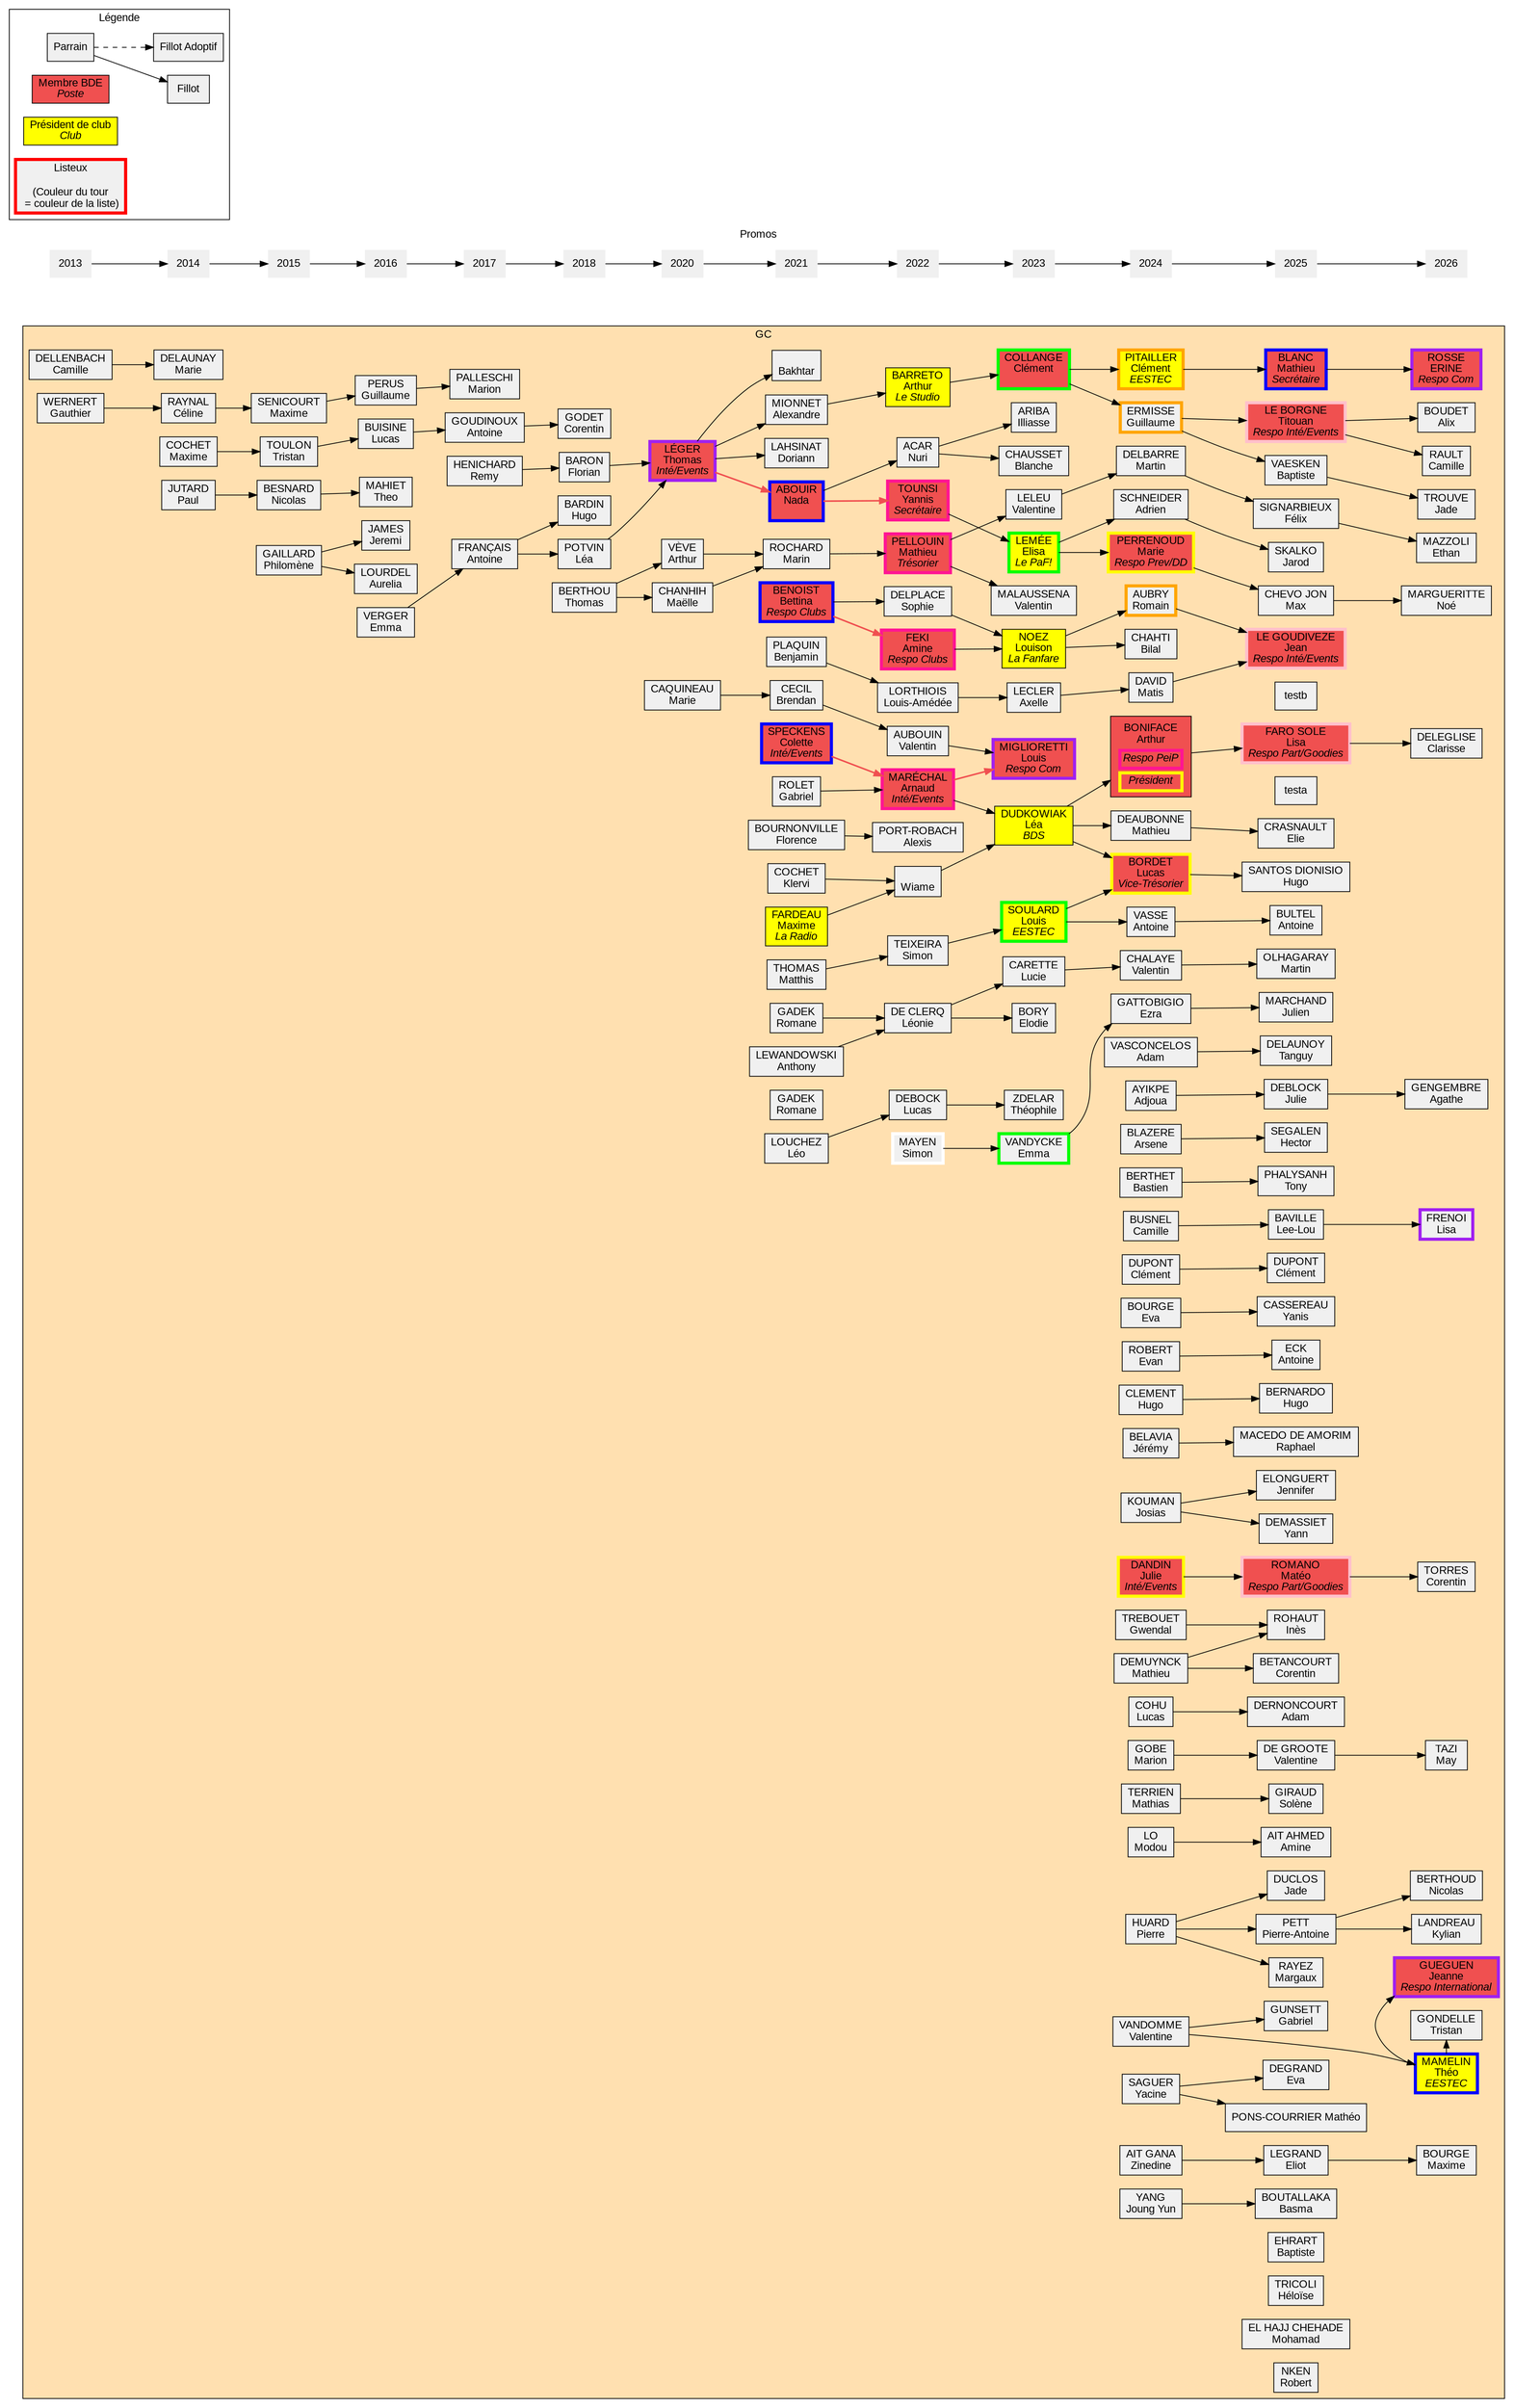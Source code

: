 digraph gc {
	graph [
		charset = "UTF-8";
		style = filled;
		fontname = "Arial";
	];

	node [
		shape = box;
		style = filled;
		fillcolor = "#f0f0f0";
		fontname = "Arial";
	];

	rankdir = LR;

	subgraph cluster_promos {
		label = "Promos";
		penwidth = 0;
		color = none;
		node [shape = none];

		"2013" -> "2014" -> "2015" -> "2016" -> "2017" -> "2018" -> "2020" -> "2021" -> "2022" -> "2023" -> "2024" -> "2025" -> "2026";
	}
		subgraph cluster_legende {
		label = "Légende";
		fillcolor = none;

		leg_parrain	[label = "Parrain"];
		leg_fillot	[label = "Fillot"];
		leg_fillotadop	[label = "Fillot Adoptif"];
		leg_BDE		[label = <Membre BDE<BR/><I>Poste</I>> fillcolor="#f05050"];
		leg_prez	[label = <Président de club<BR/><I>Club</I>> fillcolor="yellow"];
		leg_listeux	[label = "Listeux\n\n(Couleur du tour\n = couleur de la liste)" penwidth=4 color="red"];

		leg_parrain -> leg_fillot;
		leg_parrain -> leg_fillotadop [style = "dashed"];
	}
	

	subgraph cluster_GC {
		label = "GC";
		fillcolor = "#FFE0B0";

		{ rank = "same";
			camilledelle	[label = "DELLENBACH\nCamille"];
			gauthierwern	[label = "WERNERT\nGauthier"];
		}

		{ rank = "same";
			celineraynal	[label = "RAYNAL\nCéline"];
			mariedelaun	[label = "DELAUNAY\nMarie"];
			maximecoche	[label = "COCHET\nMaxime"];
			pauljutard	[label = "JUTARD\nPaul"];
		}
		camilledelle -> mariedelaun;
		gauthierwern -> celineraynal;
		
		{ rank="same";
			// camilleberb	[label = "BERBINEAU\nCamille"];
			// jeanarnaudesp	[label = "ESPINNASSOUZE\nJean Arnaud"];
			// loannehuet	[label = "HUET\nLoanne"];
			// nabildinar	[label = "DINARI\nNabil"];
			maximesenic	[label = "SENICOURT\nMaxime"];
			nicolasbes	[label = "BESNARD\nNicolas"];
			philomenegai	[label = "GAILLARD\nPhilomène"];
			// remidubois	[label = "DUBOIS\nRemi"];
			// stevenbolz	[label = "BOLZER\nSteven"];
			tristantoul	[label = "TOULON\nTristan"];
			// yanaviss	[label = "AVISSE\nYan"];
		}
		celineraynal -> maximesenic;
		maximecoche -> tristantoul;
		pauljutard -> nicolasbes;

		{ rank="same";
			aurelialourd	[label = "LOURDEL\nAurelia"];
			emmaverge	[label = "VERGER\nEmma"];
			guillaumeper	[label = "PERUS\nGuillaume"];
			jeremijame	[label = "JAMES\nJeremi"];
			lucasbuis	[label = "BUISINE\nLucas"];
			theomahi	[label = "MAHIET\nTheo"];
		}
		philomenegai -> aurelialourd;
		philomenegai -> jeremijame;
		maximesenic -> guillaumeper;
		nicolasbes -> theomahi;
		tristantoul -> lucasbuis;

		{ rank="same";
			antoinefran	[label = "FRANÇAIS\nAntoine"];
			antoinegoud	[label = "GOUDINOUX\nAntoine"];
			marionpalle	[label = "PALLESCHI\nMarion"];
			remyheni	[label = "HENICHARD\nRemy"];
		}
		emmaverge -> antoinefran;
		guillaumeper -> marionpalle;
		lucasbuis -> antoinegoud;

		{ rank="same";
			corentingode	[label = "GODET\nCorentin"];
			florianbaron	[label = "BARON\nFlorian"];
			hugobard	[label = "BARDIN\nHugo"];
			leapotvin	[label = "POTVIN\nLéa"];
			thomasberthou	[label = "BERTHOU\nThomas"];
		}
		antoinefran -> leapotvin;
		antoinefran -> hugobard;
		antoinegoud -> corentingode;
		remyheni -> florianbaron;

		{ rank="same";
			arthurvev	[label = "VÈVE\nArthur"];
			maellechan	[label = "CHANHIH\nMaëlle"];
			mariecaqui	[label = "CAQUINEAU\nMarie"];
			thomaslege	[label = <LÉGER<BR/>Thomas<BR/><I>Inté/Events</I>> fillcolor="#f05050" penwidth=4 color="purple"];
		}
		florianbaron -> thomaslege;
		leapotvin -> thomaslege;
		thomasberthou -> arthurvev;
		thomasberthou -> maellechan;

		{ rank="same";
			alexandremion	[label = "MIONNET\nAlexandre"];
			anthonylewa	[label = "LEWANDOWSKI\nAnthony"];
			bakhtar		[label = "\nBakhtar"];
			benjaminplaq	[label = "PLAQUIN\nBenjamin"];
			bettinabeno	[label = <BENOIST<BR/>Bettina<BR/><I>Respo Clubs</I>> fillcolor="#f05050" penwidth=4 color="blue"];
			brendancec	[label = "CECIL\nBrendan"];
			coletespeck	[label = <SPECKENS<BR/>Colette<BR/><I>Inté/Events</I>> fillcolor="#f05050" penwidth=4 color="blue"];
			doriannlahs	[label = "LAHSINAT\nDoriann"];
			florencebourn	[label = "BOURNONVILLE\nFlorence"];
			gabrielrol	[label = "ROLET\nGabriel"];
			klervicoch	[label = "COCHET\nKlervi"];
			leolouche	[label = "LOUCHEZ\nLéo"];
			marinroch	[label = "ROCHARD\nMarin"];
			matthistho	[label = "THOMAS\nMatthis"];
			maximefarde	[label = <FARDEAU<BR/>Maxime<BR/><I>La Radio</I>> fillcolor="yellow"];
			nadaabouir	[label = <ABOUIR<BR/>Nada<BR/><I> </I>> fillcolor="#f05050" penwidth=4 color="blue"];
			romanegad	[label = "GADEK\nRomane"];
			romanegade	[label = "GADEK\nRomane"];
		}
		arthurvev -> marinroch;
		maellechan -> marinroch;
		mariecaqui -> brendancec;
		thomaslege -> alexandremion;
		thomaslege -> bakhtar;
		thomaslege -> doriannlahs;
		thomaslege -> nadaabouir [penwidth=2 color = "#f05050"];

		{ rank="same";
			alexisportrob	[label = "PORT-ROBACH\nAlexis"];
			aminefeki	[label = <FEKI<BR/>Amine<BR/><I>Respo Clubs</I>> fillcolor="#f05050" penwidth=4 color="deeppink"];
			arnaudmarech	[label = <MARÉCHAL<BR/>Arnaud<BR/><I>Inté/Events</I>> fillcolor="#f05050" penwidth=4 color="deeppink"];
			arthurbarreto	[label = <BARRETO<BR/>Arthur<BR/><I>Le Studio</I>> fillcolor="yellow"];
			leoniedec	[label = "DE CLERQ\nLéonie"];
			louisamedeelo	[label = "LORTHIOIS\nLouis-Amédée"];
			lucasdebock	[label = "DEBOCK\nLucas"];
			mathieupell	[label = <PELLOUIN<BR/>Mathieu<BR/><I>Trésorier</I>> fillcolor="#f05050" penwidth=4 color="deeppink"];
			nuriacar	[label = "ACAR\nNuri"];
			simonmayen	[label = "MAYEN\nSimon" penwidth=4 color="white"];
			simonteixe	[label = "TEIXEIRA\nSimon"];
			sophiedelp	[label = "DELPLACE\nSophie"];
			valentinaubou	[label = "AUBOUIN\nValentin"];
			yannistouns	[label = <TOUNSI<BR/>Yannis<BR/><I>Secrétaire</I>> fillcolor="#f05050" penwidth=4 color="deeppink"];
			wiame		[label = "\nWiame"];
		}
		alexandremion -> arthurbarreto;
		anthonylewa -> leoniedec;
		benjaminplaq -> louisamedeelo;
		bettinabeno -> aminefeki [penwidth=2 color = "#f05050"];
		bettinabeno -> sophiedelp;
		brendancec -> valentinaubou;
		coletespeck -> arnaudmarech [penwidth=2 color = "#f05050"];
		florencebourn -> alexisportrob;
		gabrielrol -> arnaudmarech;
		klervicoch -> wiame;
		leolouche -> lucasdebock;
		marinroch -> mathieupell;
		matthistho -> simonteixe;
		maximefarde -> wiame;
		nadaabouir -> nuriacar;
		nadaabouir -> yannistouns [penwidth=2 color = "#f05050"];
		romanegade -> leoniedec;

		{ rank = "same";
			axellelecler	[label = "LECLER\nAxelle"];
			blanchechauss	[label = "CHAUSSET\nBlanche"];
			clementcollan	[label = <COLLANGE<BR/>Clément<BR/><I> </I>> fillcolor="#f05050" penwidth=4 color="green"];
			elisalemee	[label = <LEMÉE<BR/>Elisa<BR/><I>Le PaF!</I>> fillcolor="yellow" penwidth=4 color="green"];
			elodiebory	[label = "BORY\nElodie"];
			emmavandyck	[label = "VANDYCKE\nEmma" penwidth=4 color="green"];
			illiassearib	[label = "ARIBA\nIlliasse"];
			leadudkowi	[label = <DUDKOWIAK<BR/>Léa<BR/><I>BDS</I>> fillcolor="yellow"];
			louismiglior	[label = <MIGLIORETTI<BR/>Louis<BR/><I>Respo Com</I>> fillcolor="#f05050" penwidth=4 color="purple"];
			louisonnoez	[label = <NOEZ<BR/>Louison<BR/><I>La Fanfare</I>> fillcolor="yellow"];
			louissoulard	[label = <SOULARD<BR/>Louis<BR/><I>EESTEC</I>> fillcolor="yellow" penwidth=4 color="green"];
			luciecarette	[label = "CARETTE\nLucie"];
			quentinmalauss	[label = "MALAUSSENA\nValentin"];
			teophilezdel	[label = "ZDELAR\nThéophile"];
			valentineleu	[label = "LELEU\nValentine"];
		}
		aminefeki -> louisonnoez;
		arnaudmarech -> leadudkowi;
		arnaudmarech -> louismiglior [penwidth=2 color = "#f05050"];
		arthurbarreto -> clementcollan;
		leoniedec -> elodiebory;
		leoniedec -> luciecarette;
		louisamedeelo -> axellelecler;
		lucasdebock -> teophilezdel;
		mathieupell -> quentinmalauss;
		mathieupell -> valentineleu;
		nuriacar -> blanchechauss;
		nuriacar -> illiassearib;
		simonmayen -> emmavandyck;
		simonteixe -> louissoulard;
		sophiedelp -> louisonnoez;
		valentinaubou -> louismiglior;
		wiame -> leadudkowi;
		yannistouns -> elisalemee;

		{ rank = "same";//2024
            adamvascon  [label = "VASCONCELOS\nAdam"];
            adjouaayik  [label = "AYIKPE\nAdjoua"];
			adrienschne	[label = "SCHNEIDER\nAdrien"];
			antoinevass	[label = "VASSE\nAntoine"];
			arseneblaz  [label = "BLAZERE\nArsene"];
			arthurbonif	[label = <<table border="0">
							<tr><td border="0">BONIFACE<BR/>Arthur</td></tr>
							<tr><td border="4" color="deeppink"><I>Respo PeiP</I></td></tr>
							<tr><td border="4" color="yellow"><I>Président</I></td></tr>
						</table>> fillcolor="#f05050"];
            bastienbert  [label = "BERTHET\nBastien"];
			bilalchahti	 [label = "CHAHTI\nBilal"];
			camillebusn  [label = "BUSNEL\nCamille"];
			clementpit   [label = <PITAILLER<BR/>Clément<BR/><I>EESTEC</I>> fillcolor="yellow" penwidth=4 color="orange"];
			clementdup   [label = "DUPONT\nClément"];
			evabourge    [label = "BOURGE\nEva"];
			evanrober    [label = "ROBERT\nEvan"];
			ezragatt	 [label = "GATTOBIGIO\nEzra"];
			guillaumeerm [label = "ERMISSE\nGuillaume" penwidth=4 color="orange"];
			gwendaltre   [label = "TREBOUET\nGwendal"];
			hugoclem     [label = "CLEMENT\nHugo"];
			jeremybel    [label = "BELAVIA\nJérémy"];
			josiaskou    [label = "KOUMAN\nJosias"];
			julie		 [label = <DANDIN<BR/>Julie<BR/><I>Inté/Events</I>> fillcolor="#f05050" penwidth=4 color="yellow"];
			lucasbordet	 [label = <BORDET<BR/>Lucas<BR/><I>Vice-Trésorier</I>> fillcolor="#f05050" penwidth=4 color="yellow"];
			lucascohu    [label = "COHU\nLucas"];
			//maelgc		 [label = "\nMaël"];
			marieperren	 [label = <PERRENOUD<BR/>Marie<BR/><I>Respo Prev/DD</I>> fillcolor="#f05050" penwidth=4 color="yellow"];
			mariongobe   [label = "GOBE\nMarion"];
			martindelb	 [label = "DELBARRE\nMartin"];
			mathieudeaub [label = "DEAUBONNE\nMathieu"];
			mathiasterr  [label = "TERRIEN\nMathias"];
			mathieudem   [label = "DEMUYNCK\nMathieu"];
			matisdavid	 [label = "DAVID\nMatis"];
			modoulo      [label = "LO\nModou"];
			pierrehuar   [label = "HUARD\nPierre"];
			romainaubr	 [label = "AUBRY\nRomain" penwidth=4 color="orange"];
			valentincha  [label = "CHALAYE\nValentin"];
			valentineven [label = "VANDOMME\nValentine"];
			yacinesaguer [label = "SAGUER\nYacine"];
			zinedineait  [label = "AIT GANA\nZinedine"];
			jyang		 [label = "YANG\nJoung Yun"];
		}
        emmavandyck -> ezragatt;
		axellelecler -> matisdavid;
		clementcollan -> clementpit;
		clementcollan -> guillaumeerm;
		elisalemee -> adrienschne;
		elisalemee -> marieperren;
		leadudkowi -> arthurbonif;
		leadudkowi -> lucasbordet;
		leadudkowi -> mathieudeaub;
		//louismiglior -> maelgc;
		louisonnoez -> bilalchahti;
		louisonnoez -> romainaubr;
		louissoulard -> antoinevass;
		louissoulard -> lucasbordet;
		luciecarette -> valentincha;
		valentineleu -> martindelb;
		{ rank = "same";//2025
            adamderno   [label = "DERNONCOURT\nAdam"];
            amineaita   [label = "AIT AHMED\nAmine"];
            antoinebul  [label = "BULTEL\nAntoine"];
            antoineeck  [label = "ECK\nAntoine"];
            arthurrena  [label = "DUPONT\nClément"];
            baptisteeh  [label = "EHRART\nBaptiste"];
            baptistevae [label = "VAESKEN\nBaptiste"];
            basmabouta  [label = "BOUTALLAKA\nBasma"];
            corentinbet [label = "BETANCOURT\nCorentin"];
            eliecrasna  [label = "CRASNAULT\nElie"];
            eliotlegr   [label = "LEGRAND\nEliot"];
            evadegran   [label = "DEGRAND\nEva"];
            felixsign   [label = "SIGNARBIEUX\nFélix"];
            gabrielgu   [label = "GUNSETT\nGabriel"];
            hectorseg   [label = "SEGALEN\nHector"];
            heloisetri  [label = "TRICOLI\nHéloïse"];
            hugobernar  [label = "BERNARDO\nHugo"];
            hugosantos  [label = "SANTOS DIONISIO\nHugo"];
            inesrohau   [label = "ROHAUT\nInès"];
            jadeducl    [label = "DUCLOS\nJade"];
            jarodsk     [label = "SKALKO\nJarod"];
            jeanlegou   [label = <LE GOUDIVEZE<BR/>Jean<BR/><I>Respo Inté/Events</I>> fillcolor="#f05050" penwidth=4 color="pink"];
            jenniferel  [label = "ELONGUERT\nJennifer"];
            juliedebl   [label = "DEBLOCK\nJulie"];
            julienmar   [label = "MARCHAND\nJulien"];
            leelouba    [label = "BAVILLE\nLee-Lou"];
            lisafaro    [label = <FARO SOLE<BR/>Lisa<BR/><I>Respo Part/Goodies</I>> fillcolor="#f05050" penwidth=4 color="pink"];
            margauxra   [label = "RAYEZ\nMargaux"];
            martinolh   [label = "OLHAGARAY\nMartin"];
            mateorom    [label = <ROMANO<BR/>Matéo<BR/><I>Respo Part/Goodies</I>> fillcolor="#f05050" penwidth=4 color="pink"];
            mateopons   [label = "PONS-COURRIER Mathéo"];
            mathieubla  [label = <BLANC<BR/>Mathieu<BR/><I>Secrétaire</I>> fillcolor="#f05050" penwidth=4 color="blue"];
            maxchevojo  [label = "CHEVO JON\nMax"];
            mohamadelh  [label = "EL HAJJ CHEHADE\nMohamad"];
            pierreanto  [label = "PETT\nPierre-Antoine"];
            raphaelma   [label = "MACEDO DE AMORIM\nRaphael"];
            robertnken  [label = "NKEN\nRobert"];
            solenegira  [label = "GIRAUD\nSolène"];
            tanguydela  [label = "DELAUNOY\nTanguy"];
            titouanle   [label = <LE BORGNE<BR/>Titouan<BR/><I>Respo Inté/Events</I>> fillcolor="#f05050" penwidth=4 color="pink"];
            tonyphaly   [label = "PHALYSANH\nTony"];
            valentinede [label = "DE GROOTE\nValentine"];
            yaniscasse  [label = "CASSEREAU\nYanis"];
            yanndemass  [label = "DEMASSIET\nYann"];


		}
		jyang -> basmabouta;
		arthurbonif -> testb [style = invis];
		arthurbonif -> testa [style = invis];
		adamvascon -> tanguydela;
		adjouaayik->juliedebl;
		adrienschne->jarodsk;
		antoinevass->antoinebul;
		arseneblaz->hectorseg;
		arthurbonif->lisafaro;
		bastienbert->tonyphaly;
		camillebusn->leelouba;
		clementdup->arthurrena;
		clementpit->mathieubla;
		evabourge->yaniscasse;
		evanrober->antoineeck;
		ezragatt->julienmar;
		guillaumeerm->baptistevae;
		guillaumeerm->titouanle;
		gwendaltre->inesrohau;
		mathieudem->inesrohau;
		hugoclem -> hugobernar;
		jeremybel->raphaelma;
		josiaskou -> jenniferel;
		josiaskou -> yanndemass;
		julie -> mateorom;
		lucasbordet -> hugosantos;
        lucascohu -> adamderno;
        marieperren -> maxchevojo;
        mariongobe -> valentinede;
        martindelb -> felixsign;
        mathiasterr -> solenegira;
        mathieudeaub -> eliecrasna;
        mathieudem -> corentinbet;
        modoulo -> amineaita;
        pierrehuar -> jadeducl;
        pierrehuar -> margauxra;
        pierrehuar -> pierreanto;
        romainaubr -> jeanlegou;
        matisdavid ->jeanlegou;
        valentincha -> martinolh;
        valentineven -> theomamel;
        valentineven -> gabrielgu;
        yacinesaguer -> mateopons;
        yacinesaguer -> evadegran;
        zinedineait -> eliotlegr;
	{ rank = "same";//2026
		emazzoli  [label = "MAZZOLI\nEthan"];
		theomamel  [label = <MAMELIN<BR/>Théo<BR/><I>EESTEC</I>> fillcolor="yellow" penwidth=4 color="blue"];
		aboudet [label = "BOUDET\nAlix"];
		jtrouve [label = "TROUVE\nJade"];
		nberthoud [label = "BERTHOUD\nNicolas"];
		mbourge [label = "BOURGE\nMaxime"];
		tgondelle [label = "GONDELLE\nTristan"];
		ctorres [label = "TORRES\nCorentin"];
		nmargueritte [label = "MARGUERITTE\nNoé"];
		mtazi [label = "TAZI\nMay"];
		cdeleglise [label = "DELEGLISE\nClarisse"];
		erosse [label = <ROSSE<BR/>ERINE<BR/><I>Respo Com</I>> fillcolor="#f05050" penwidth=4 color="purple"];
		agengembre [label = "GENGEMBRE\nAgathe"];
		klandreau [label = "LANDREAU\nKylian"];
		crault [label = "RAULT\nCamille"];
		lfrenoi 	[label = <FRENOI<BR/>Lisa<BR/>> penwidth=4 color="purple"];
		jgueguen	[label = <GUEGUEN<BR/>Jeanne<BR/><I>Respo International</I>> fillcolor="#f05050" penwidth=4 color="purple"]
	}
	leelouba -> lfrenoi;
	felixsign -> emazzoli;
	titouanle -> aboudet;
	baptistevae ->jtrouve;
	pierreanto ->nberthoud;
	eliotlegr -> mbourge;
	theomamel -> tgondelle;
	theomamel -> jgueguen;
	mateorom ->ctorres;
	maxchevojo -> nmargueritte;
	valentinede -> mtazi;
	lisafaro -> cdeleglise;
	mathieubla -> erosse;
	juliedebl ->agengembre;
	pierreanto -> klandreau;
	titouanle -> crault;
	}



	endnode [style=invis];

	martindelb -> endnode [style=invis];
	"2024" -> endnode [style=invis];
}
